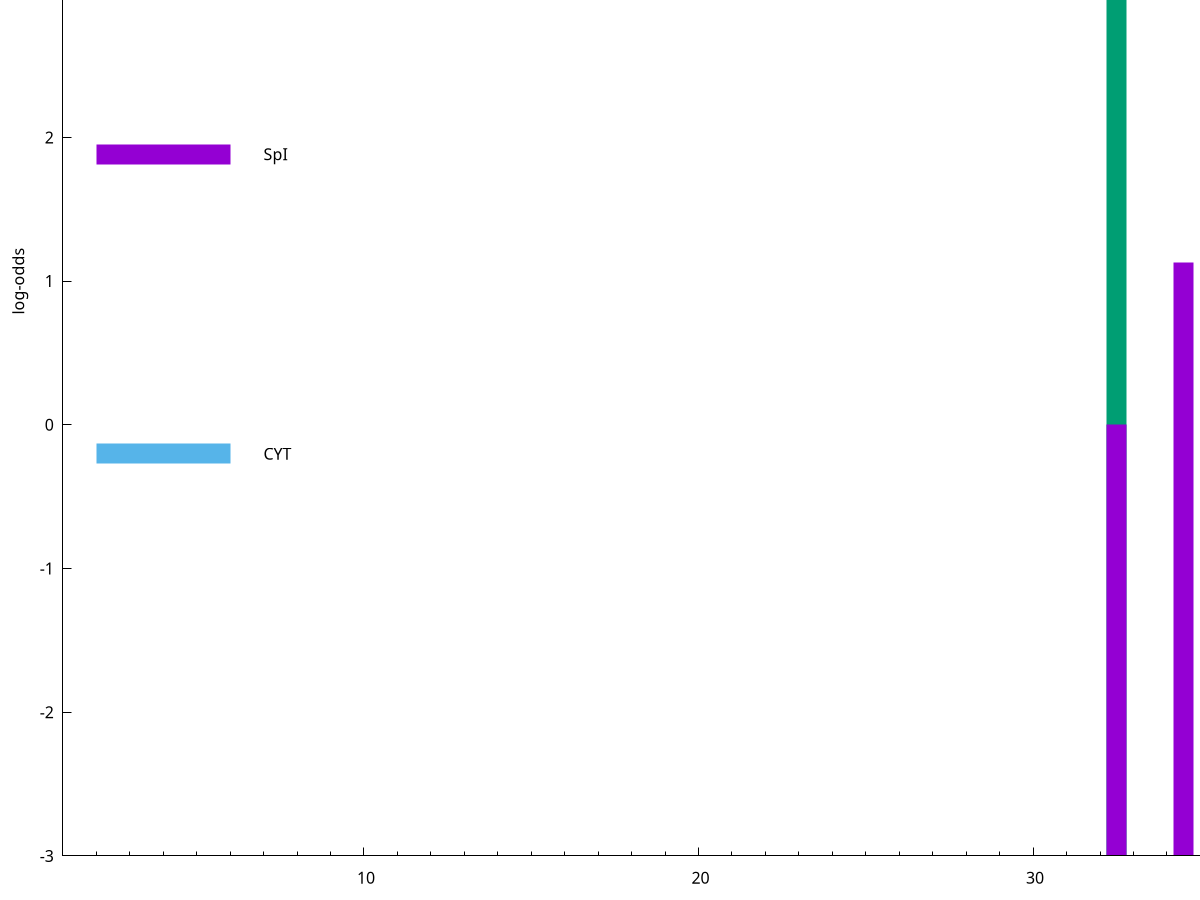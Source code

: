 set title "LipoP predictions for SRR4065689.gff"
set size 2., 1.4
set xrange [1:70] 
set mxtics 10
set yrange [-3:5]
set y2range [0:8]
set ylabel "log-odds"
set term postscript eps color solid "Helvetica" 30
set output "SRR4065689.gff5.eps"
set arrow from 2,3.03999 to 6,3.03999 nohead lt 2 lw 20
set label "SpII" at 7,3.03999
set arrow from 2,1.88195 to 6,1.88195 nohead lt 1 lw 20
set label "SpI" at 7,1.88195
set arrow from 2,-0.200913 to 6,-0.200913 nohead lt 3 lw 20
set label "CYT" at 7,-0.200913
set arrow from 2,3.03999 to 6,3.03999 nohead lt 2 lw 20
set label "SpII" at 7,3.03999
# NOTE: The scores below are the log-odds scores with the threshold
# NOTE: subtracted (a hack to make gnuplot make the histogram all
# NOTE: look nice).
plot "-" axes x1y2 title "" with impulses lt 2 lw 20, "-" axes x1y2 title "" with impulses lt 1 lw 20
32.500000 6.039940
e
34.500000 4.131290
32.500000 2.998882
38.500000 1.371450
e
exit
